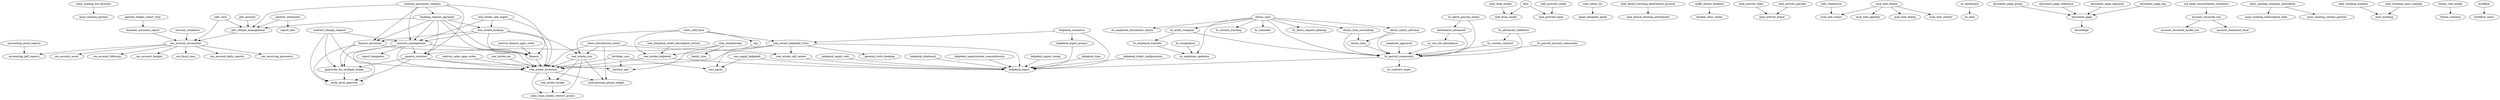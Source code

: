 digraph {
	mass_mailing_list_dynamic
	mass_mailing_list_dynamic -> mass_mailing_partner
	pdc_cheque_management
	pdc_cheque_management -> om_account_accountant
	report_templates
	general_visits_booking
	mail_drop_target
	mail_drop_target -> web_drop_target
	helpdesk_rotational
	helpdesk_rotational -> helpdesk_mgmt
	email_template_qweb
	hr_leave_request_aliasing
	hr_custom_contract
	hr_custom_contract -> hr_payroll_community
	otp
	otp -> sms_egypt
	mail_attach_existing_attachment_account
	mail_attach_existing_attachment_account -> mail_attach_existing_attachment
	hr_payroll_account_community
	hr_payroll_account_community -> hr_payroll_community
	mail_preview_audio
	mail_preview_audio -> mail_preview_base
	om_account_daily_reports
	helpdesk_mgmtsystem_nonconformity
	helpdesk_mgmtsystem_nonconformity -> helpdesk_mgmt
	spiffy_theme_backend
	spiffy_theme_backend -> disable_odoo_online
	mail_activity_team
	mail_activity_team -> mail_activity_board
	sms_egypt
	hr_contract_types
	hr_advanced_validation
	hr_advanced_validation -> hr_payroll_community
	hr_advanced_validation -> hr_custom_contract
	attendance_advanced
	attendance_advanced -> hr_payroll_community
	attendance_advanced -> hr_raw_zte_attendance
	web_responsive
	web_responsive -> muk_web_colors
	client_introduction_letter
	client_introduction_letter -> international_phone_widget
	client_introduction_letter -> real_estate_crm
	client_introduction_letter -> real_estate_inventory
	client_introduction_letter -> real_estate_call_center
	sms_egypt_helpdesk
	sms_egypt_helpdesk -> sms_egypt
	sms_egypt_helpdesk -> helpdesk_mgmt
	om_recurring_payments
	approvals_for_multiple_things
	approvals_for_multiple_things -> multi_level_approval
	mail_activity_board
	metrics_finance_apps_order
	metrics_finance_apps_order -> finance
	sales_team_leader_restrict_access
	account_cosmetics
	account_cosmetics -> om_account_accountant
	hr_payroll_community
	hr_payroll_community -> hr_contract_types
	hr_payroll_community -> helpdesk_mgmt
	real_estate_eoi
	real_estate_eoi -> real_estate_inventory
	ohrms_loan_accounting
	ohrms_loan_accounting -> hr_payroll_community
	ohrms_loan_accounting -> ohrms_loan
	helpdesk_mgmt_rating
	helpdesk_mgmt_rating -> helpdesk_mgmt
	accounting_pdf_reports
	real_estate_sale_mgmt
	real_estate_sale_mgmt -> contract_management
	real_estate_sale_mgmt -> real_estate_inventory
	real_estate_sale_mgmt -> real_estate_booking
	family_tree
	izi_data
	contract_management
	contract_management -> generic_contract
	contract_management -> multi_level_approval
	contract_management -> report_templates
	contract_management -> approvals_for_multiple_things
	contract_management -> real_estate_inventory
	contract_management -> finance
	report_xlsx
	om_account_accountant
	om_account_accountant -> om_account_asset
	om_account_accountant -> om_account_followup
	om_account_accountant -> om_account_budget
	om_account_accountant -> om_account_daily_reports
	om_account_accountant -> accounting_pdf_reports
	om_account_accountant -> om_fiscal_year
	om_account_accountant -> om_recurring_payments
	document_page_group
	document_page_group -> document_page
	birthday_sms
	birthday_sms -> sms_egypt
	birthday_sms -> partner_age
	birthday_sms -> real_estate_inventory
	dynamic_accounts_report
	dynamic_accounts_report -> om_account_accountant
	safe_view
	safe_view -> pdc_cheque_management
	safe_view -> om_account_accountant
	muk_web_appsbar
	oca_bank_reconciliation_cosmatics
	oca_bank_reconciliation_cosmatics -> account_reconcile_oca
	account_reconcile_model_oca
	mass_mailing_company_newsletter
	mass_mailing_company_newsletter -> mass_mailing_subscription_date
	mass_mailing_company_newsletter -> mass_mailing_contact_partner
	om_fiscal_year
	hr_raw_zte_attendance
	hr_raw_zte_attendance -> hr_payroll_community
	mail_preview_base
	finance_advanced
	finance_advanced -> approvals_for_multiple_things
	finance_advanced -> multi_level_approval
	finance_advanced -> finance
	mail_tracking_mailgun
	mail_tracking_mailgun -> mail_tracking
	hr_employee_transfer
	hr_employee_transfer -> hr_employee_updation
	ohrms_core
	ohrms_core -> hr_payroll_community
	ohrms_core -> hr_employee_updation
	ohrms_core -> hr_multi_company
	ohrms_core -> ohrms_loan_accounting
	ohrms_core -> hr_leave_request_aliasing
	ohrms_core -> oh_employee_documents_expiry
	ohrms_core -> hr_reward_warning
	ohrms_core -> hr_reminder
	ohrms_core -> ohrms_salary_advance
	helpdesk_cosmatics
	helpdesk_cosmatics -> real_estate_helpdesk_visits
	helpdesk_cosmatics -> helpdesk_mgmt
	helpdesk_cosmatics -> helpdesk_mgmt_project
	helpdesk_type
	helpdesk_type -> helpdesk_mgmt
	mass_mailing_subscription_date
	employee_appraisal
	employee_appraisal -> hr_payroll_community
	partner_statement
	partner_statement -> report_xlsx
	partner_statement -> pdc_cheque_management
	real_estate_booking
	real_estate_booking -> real_estate_crm
	real_estate_booking -> finance_advanced
	real_estate_booking -> contract_management
	real_estate_booking -> real_estate_inventory
	real_estate_booking -> finance
	dms
	dms -> mail_preview_base
	dms -> web_drop_target
	mass_mailing_partner
	booking_request_payment
	booking_request_payment -> real_estate_booking
	booking_request_payment -> generic_contract
	booking_request_payment -> pdc_cheque_management
	booking_request_payment -> finance_advanced
	booking_request_payment -> contract_management
	booking_request_payment -> real_estate_inventory
	booking_request_payment -> finance
	document_page_reference
	document_page_reference -> document_page
	mail_tracking
	document_page_approval
	document_page_approval -> document_page
	hr_employee_updation
	partner_ledger_smart_view
	partner_ledger_smart_view -> dynamic_accounts_report
	partner_age
	real_estate_broker
	real_estate_broker -> sales_team_leader_restrict_access
	real_estate_helpdesk
	real_estate_helpdesk -> helpdesk_mgmt
	real_estate_helpdesk -> real_estate_inventory
	hr_multi_company
	hr_multi_company -> hr_payroll_community
	hr_multi_company -> hr_employee_transfer
	helpdesk_ticket_configuration
	helpdesk_ticket_configuration -> helpdesk_mgmt
	helpdesk_mgmt_project
	helpdesk_mgmt_project -> helpdesk_mgmt
	accounting_excel_reports
	accounting_excel_reports -> accounting_pdf_reports
	real_estate_helpdesk_visits
	real_estate_helpdesk_visits -> real_estate_helpdesk
	real_estate_helpdesk_visits -> helpdesk_mgmt
	real_estate_helpdesk_visits -> general_visits_booking
	real_estate_helpdesk_visits -> real_estate_inventory
	real_estate_helpdesk_visits -> real_estate_call_center
	pdc_account
	pdc_account -> pdc_cheque_management
	hr_reward_warning
	theme_common
	club_membership
	club_membership -> family_tree
	club_membership -> generic_contract
	club_membership -> partner_age
	ohrms_loan
	ohrms_loan -> hr_payroll_community
	helpdesk_mgmt_web
	helpdesk_mgmt_web -> helpdesk_mgmt
	om_account_followup
	muk_web_dialog
	document_page_tag
	document_page_tag -> document_page
	workflow_users
	international_phone_widget
	knowledge
	real_estate_crm
	real_estate_crm -> international_phone_widget
	real_estate_crm -> real_estate_broker
	real_estate_crm -> sales_team_leader_restrict_access
	real_estate_crm -> real_estate_inventory
	document_page
	document_page -> knowledge
	mail_activity_partner
	mail_activity_partner -> mail_activity_board
	multi_level_approval
	workflow
	workflow -> workflow_users
	contract_payments_cheques
	contract_payments_cheques -> generic_contract
	contract_payments_cheques -> pdc_cheque_management
	contract_payments_cheques -> booking_request_payment
	contract_payments_cheques -> finance_advanced
	contract_payments_cheques -> contract_management
	contract_payments_cheques -> finance
	muk_web_chatter
	finance
	finance -> real_estate_inventory
	theme_real_estate
	theme_real_estate -> theme_common
	account_reconcile_oca
	account_reconcile_oca -> account_reconcile_model_oca
	account_reconcile_oca -> account_statement_base
	mail_inline_css
	mail_inline_css -> email_template_qweb
	hr_reminder
	ohrms_salary_advance
	ohrms_salary_advance -> hr_payroll_community
	ohrms_salary_advance -> ohrms_loan
	contract_change_request
	contract_change_request -> approvals_for_multiple_things
	contract_change_request -> contract_management
	contract_change_request -> multi_level_approval
	contract_change_request -> real_estate_inventory
	hr_resignation
	hr_resignation -> hr_employee_updation
	generic_contract
	generic_contract -> approvals_for_multiple_things
	generic_contract -> partner_age
	generic_contract -> multi_level_approval
	generic_contract -> real_estate_inventory
	web_drop_target
	metrics_sales_apps_order
	metrics_sales_apps_order -> real_estate_inventory
	oh_employee_documents_expiry
	helpdesk_mgmt
	lock_helpdesk_ticket_description_button
	lock_helpdesk_ticket_description_button -> real_estate_helpdesk
	real_estate_inventory
	real_estate_inventory -> international_phone_widget
	real_estate_inventory -> real_estate_broker
	real_estate_inventory -> sales_team_leader_restrict_access
	real_estate_call_center
	real_estate_call_center -> helpdesk_mgmt
	izi_dashboard
	izi_dashboard -> izi_data
	visits_web_form
	visits_web_form -> real_estate_helpdesk_visits
	visits_web_form -> real_estate_crm
	visits_web_form -> otp
	visits_web_form -> real_estate_helpdesk
	muk_web_colors
	mass_mailing_contact_partner
	om_account_asset
	mail_tracking_mass_mailing
	mail_tracking_mass_mailing -> mail_tracking
	om_account_budget
	muk_web_theme
	muk_web_theme -> muk_web_chatter
	muk_web_theme -> muk_web_appsbar
	muk_web_theme -> muk_web_dialog
	muk_web_theme -> muk_web_colors
	mail_attach_existing_attachment
	hr_batch_payslip_action
	hr_batch_payslip_action -> hr_payroll_community
	hr_batch_payslip_action -> attendance_advanced
	disable_odoo_online
	account_statement_base
}
